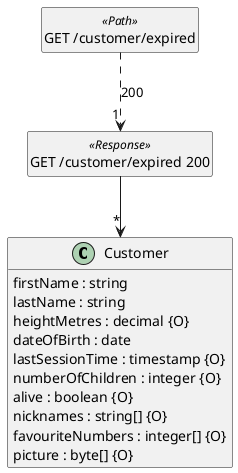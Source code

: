 @startuml
hide <<Path>> circle
hide <<Response>> circle
hide <<Parameter>> circle
hide empty methods
hide empty fields
set namespaceSeparator none

class "Customer" {
  {field} firstName : string
  {field} lastName : string
  {field} heightMetres : decimal {O}
  {field} dateOfBirth : date
  {field} lastSessionTime : timestamp {O}
  {field} numberOfChildren : integer {O}
  {field} alive : boolean {O}
  {field} nicknames : string[] {O}
  {field} favouriteNumbers : integer[] {O}
  {field} picture : byte[] {O}
}

class "GET /customer/expired" <<Path>> {
}

class "GET /customer/expired 200" <<Response>> {
}

"GET /customer/expired 200" --> "*" "Customer"

"GET /customer/expired" ..> "1" "GET /customer/expired 200"  :  "200"

@enduml